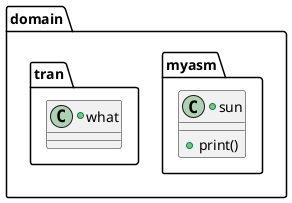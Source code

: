 @startuml

package domain.myasm{
 +class sun{
    +print()
 }
}

package domain.tran{
 +class what{
 }
}
@enduml